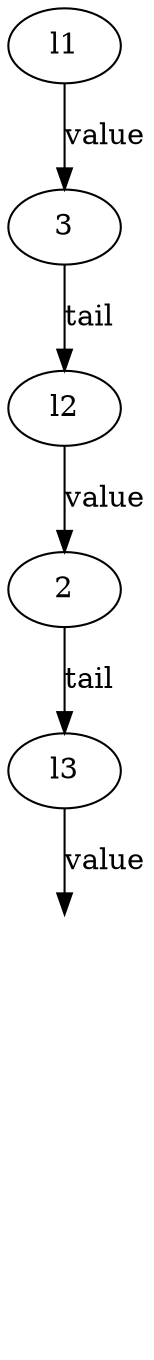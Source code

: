 digraph {
    l1[class="fix"]
    l2[class="fix"]
    l3[class="fix"]
    l4[class="fix" style=invis]
    p1[label=3 class="cell"]
    p2[label=2 class="cell"]
    p3[label=1 class="cell" style=invis]
    nil[class="nil" style=invis]

    l1 -> p1[label=value]
    p1 -> l2[label=tail]
    l2 -> p2[label=value]
    p2 -> l3[label=tail]
    l3 -> p3[label=value]
    p3 -> l4[label=tail style=invis]
    l4 -> nil[label=value style=invis]
}
